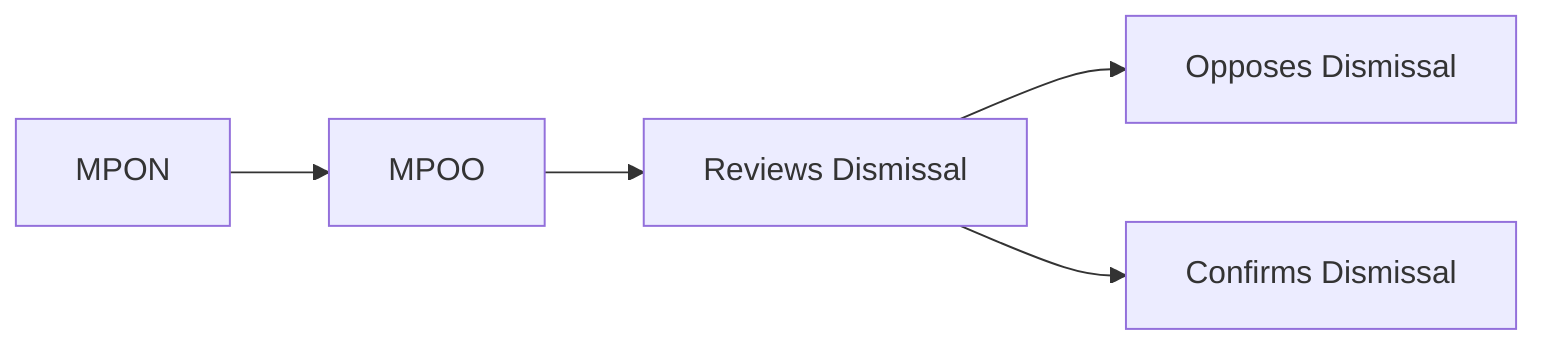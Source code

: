 graph LR
A[MPON] --> B[MPOO]
B --> C[Reviews Dismissal]
C --> D[Opposes Dismissal]
C --> E[Confirms Dismissal]